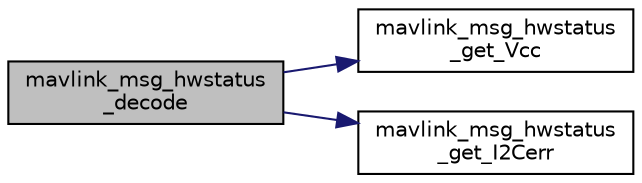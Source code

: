 digraph "mavlink_msg_hwstatus_decode"
{
 // INTERACTIVE_SVG=YES
  edge [fontname="Helvetica",fontsize="10",labelfontname="Helvetica",labelfontsize="10"];
  node [fontname="Helvetica",fontsize="10",shape=record];
  rankdir="LR";
  Node1 [label="mavlink_msg_hwstatus\l_decode",height=0.2,width=0.4,color="black", fillcolor="grey75", style="filled", fontcolor="black"];
  Node1 -> Node2 [color="midnightblue",fontsize="10",style="solid",fontname="Helvetica"];
  Node2 [label="mavlink_msg_hwstatus\l_get_Vcc",height=0.2,width=0.4,color="black", fillcolor="white", style="filled",URL="$mavlink__msg__hwstatus_8h.html#af14f13f92d2edd3ab753baeea5d18ffb",tooltip="Send a hwstatus message. "];
  Node1 -> Node3 [color="midnightblue",fontsize="10",style="solid",fontname="Helvetica"];
  Node3 [label="mavlink_msg_hwstatus\l_get_I2Cerr",height=0.2,width=0.4,color="black", fillcolor="white", style="filled",URL="$mavlink__msg__hwstatus_8h.html#a56af3b78c0b3c32e3468c570006e928c",tooltip="Get field I2Cerr from hwstatus message. "];
}
